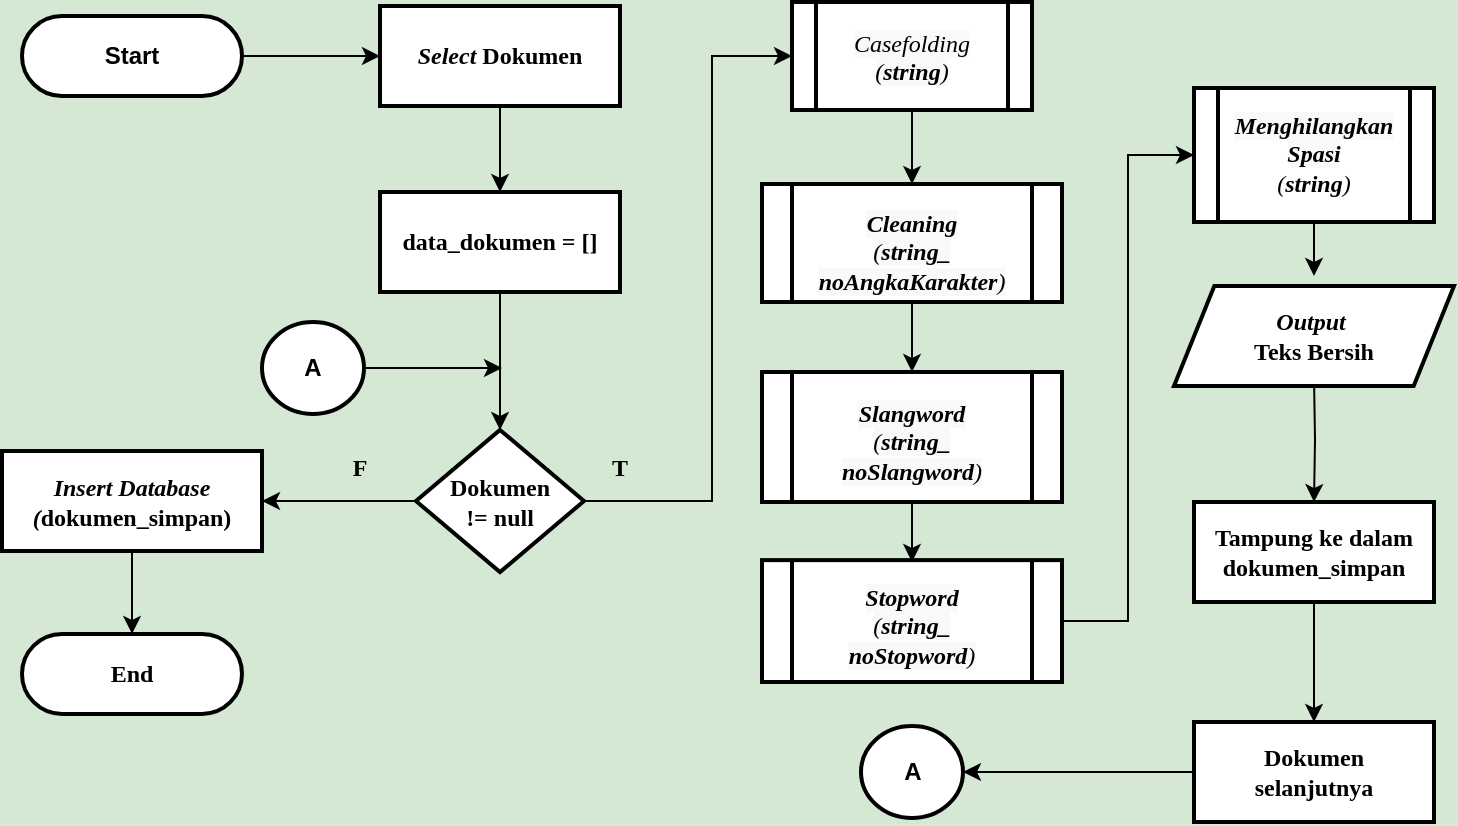 <mxfile version="14.2.9" type="device"><diagram id="H_fRqtyggIVv_zjI1ywA" name="Page-1"><mxGraphModel dx="1019" dy="492" grid="1" gridSize="10" guides="1" tooltips="1" connect="1" arrows="1" fold="1" page="1" pageScale="1" pageWidth="827" pageHeight="1169" background="#D5E8D4" math="0" shadow="0"><root><mxCell id="0"/><mxCell id="1" parent="0"/><mxCell id="vDEB3pKt81ETWoPvqLJy-43" style="edgeStyle=orthogonalEdgeStyle;rounded=0;orthogonalLoop=1;jettySize=auto;html=1;entryX=0.5;entryY=0;entryDx=0;entryDy=0;" parent="1" source="vDEB3pKt81ETWoPvqLJy-44" edge="1"><mxGeometry relative="1" as="geometry"><mxPoint x="676" y="157" as="targetPoint"/></mxGeometry></mxCell><mxCell id="vDEB3pKt81ETWoPvqLJy-44" value="" style="verticalLabelPosition=bottom;verticalAlign=top;html=1;shape=process;whiteSpace=wrap;rounded=1;size=0.1;arcSize=0;strokeWidth=2;" parent="1" vertex="1"><mxGeometry x="616" y="63" width="120" height="67" as="geometry"/></mxCell><mxCell id="vDEB3pKt81ETWoPvqLJy-45" style="edgeStyle=orthogonalEdgeStyle;rounded=0;orthogonalLoop=1;jettySize=auto;html=1;entryX=0;entryY=0.5;entryDx=0;entryDy=0;" parent="1" source="vDEB3pKt81ETWoPvqLJy-46" target="vDEB3pKt81ETWoPvqLJy-44" edge="1"><mxGeometry relative="1" as="geometry"><mxPoint x="575" y="56" as="targetPoint"/></mxGeometry></mxCell><mxCell id="vDEB3pKt81ETWoPvqLJy-46" value="" style="verticalLabelPosition=bottom;verticalAlign=top;html=1;shape=process;whiteSpace=wrap;rounded=1;size=0.1;arcSize=0;strokeWidth=2;" parent="1" vertex="1"><mxGeometry x="400" y="299.06" width="150" height="60.94" as="geometry"/></mxCell><mxCell id="vDEB3pKt81ETWoPvqLJy-47" style="edgeStyle=orthogonalEdgeStyle;rounded=0;orthogonalLoop=1;jettySize=auto;html=1;" parent="1" source="vDEB3pKt81ETWoPvqLJy-48" edge="1"><mxGeometry relative="1" as="geometry"><mxPoint x="475" y="300" as="targetPoint"/></mxGeometry></mxCell><mxCell id="vDEB3pKt81ETWoPvqLJy-48" value="" style="verticalLabelPosition=bottom;verticalAlign=top;html=1;shape=process;whiteSpace=wrap;rounded=1;size=0.1;arcSize=0;strokeWidth=2;" parent="1" vertex="1"><mxGeometry x="400" y="205" width="150" height="65" as="geometry"/></mxCell><mxCell id="vDEB3pKt81ETWoPvqLJy-49" style="edgeStyle=orthogonalEdgeStyle;rounded=0;orthogonalLoop=1;jettySize=auto;html=1;entryX=0.5;entryY=0;entryDx=0;entryDy=0;" parent="1" source="vDEB3pKt81ETWoPvqLJy-50" target="vDEB3pKt81ETWoPvqLJy-48" edge="1"><mxGeometry relative="1" as="geometry"/></mxCell><mxCell id="vDEB3pKt81ETWoPvqLJy-50" value="" style="verticalLabelPosition=bottom;verticalAlign=top;html=1;shape=process;whiteSpace=wrap;rounded=1;size=0.1;arcSize=0;strokeWidth=2;" parent="1" vertex="1"><mxGeometry x="400" y="111" width="150" height="59" as="geometry"/></mxCell><mxCell id="vDEB3pKt81ETWoPvqLJy-51" style="edgeStyle=orthogonalEdgeStyle;rounded=0;orthogonalLoop=1;jettySize=auto;html=1;entryX=0.5;entryY=0;entryDx=0;entryDy=0;" parent="1" source="vDEB3pKt81ETWoPvqLJy-52" target="vDEB3pKt81ETWoPvqLJy-50" edge="1"><mxGeometry relative="1" as="geometry"/></mxCell><mxCell id="vDEB3pKt81ETWoPvqLJy-52" value="" style="verticalLabelPosition=bottom;verticalAlign=top;html=1;shape=process;whiteSpace=wrap;rounded=1;size=0.1;arcSize=0;strokeWidth=2;" parent="1" vertex="1"><mxGeometry x="415" y="20" width="120" height="54" as="geometry"/></mxCell><mxCell id="vDEB3pKt81ETWoPvqLJy-53" style="edgeStyle=orthogonalEdgeStyle;rounded=0;orthogonalLoop=1;jettySize=auto;html=1;entryX=0.5;entryY=0;entryDx=0;entryDy=0;entryPerimeter=0;fontSize=12;" parent="1" edge="1"><mxGeometry relative="1" as="geometry"><mxPoint x="75" y="376" as="sourcePoint"/><Array as="points"><mxPoint x="75" y="416"/><mxPoint x="175" y="416"/><mxPoint x="175" y="76"/><mxPoint x="275" y="76"/></Array></mxGeometry></mxCell><mxCell id="vDEB3pKt81ETWoPvqLJy-54" value="&lt;b&gt;&lt;font face=&quot;Times New Roman&quot;&gt;End&lt;/font&gt;&lt;/b&gt;" style="rounded=1;whiteSpace=wrap;html=1;absoluteArcSize=1;arcSize=140;strokeWidth=2;fontSize=12;" parent="1" vertex="1"><mxGeometry x="30" y="335.94" width="110" height="40" as="geometry"/></mxCell><mxCell id="vDEB3pKt81ETWoPvqLJy-55" style="edgeStyle=orthogonalEdgeStyle;rounded=0;orthogonalLoop=1;jettySize=auto;html=1;" parent="1" source="vDEB3pKt81ETWoPvqLJy-56" target="vDEB3pKt81ETWoPvqLJy-58" edge="1"><mxGeometry relative="1" as="geometry"/></mxCell><mxCell id="vDEB3pKt81ETWoPvqLJy-56" value="&lt;b style=&quot;font-size: 12px&quot;&gt;Start&lt;/b&gt;" style="rounded=1;whiteSpace=wrap;html=1;absoluteArcSize=1;arcSize=140;strokeWidth=2;fontSize=12;" parent="1" vertex="1"><mxGeometry x="30" y="27" width="110" height="40" as="geometry"/></mxCell><mxCell id="vDEB3pKt81ETWoPvqLJy-57" style="edgeStyle=orthogonalEdgeStyle;rounded=0;orthogonalLoop=1;jettySize=auto;html=1;entryX=0.5;entryY=0;entryDx=0;entryDy=0;" parent="1" source="vDEB3pKt81ETWoPvqLJy-58" target="vDEB3pKt81ETWoPvqLJy-62" edge="1"><mxGeometry relative="1" as="geometry"><mxPoint x="269" y="117" as="targetPoint"/></mxGeometry></mxCell><mxCell id="vDEB3pKt81ETWoPvqLJy-58" value="&lt;b&gt;&lt;font face=&quot;Times New Roman&quot;&gt;&lt;i&gt;Select &lt;/i&gt;Dokumen&lt;/font&gt;&lt;/b&gt;" style="rounded=1;whiteSpace=wrap;html=1;absoluteArcSize=1;arcSize=0;strokeWidth=2;fontSize=12;" parent="1" vertex="1"><mxGeometry x="209" y="22" width="120" height="50" as="geometry"/></mxCell><mxCell id="vDEB3pKt81ETWoPvqLJy-61" style="edgeStyle=orthogonalEdgeStyle;rounded=0;orthogonalLoop=1;jettySize=auto;html=1;entryX=0.5;entryY=0;entryDx=0;entryDy=0;entryPerimeter=0;" parent="1" source="vDEB3pKt81ETWoPvqLJy-62" target="vDEB3pKt81ETWoPvqLJy-65" edge="1"><mxGeometry relative="1" as="geometry"/></mxCell><mxCell id="vDEB3pKt81ETWoPvqLJy-62" value="&lt;b&gt;&lt;font face=&quot;Times New Roman&quot;&gt;data_dokumen = []&lt;/font&gt;&lt;/b&gt;" style="rounded=1;whiteSpace=wrap;html=1;absoluteArcSize=1;arcSize=0;strokeWidth=2;fontSize=12;" parent="1" vertex="1"><mxGeometry x="209" y="115" width="120" height="50" as="geometry"/></mxCell><mxCell id="vDEB3pKt81ETWoPvqLJy-63" style="edgeStyle=orthogonalEdgeStyle;rounded=0;orthogonalLoop=1;jettySize=auto;html=1;entryX=0;entryY=0.5;entryDx=0;entryDy=0;" parent="1" source="vDEB3pKt81ETWoPvqLJy-65" edge="1"><mxGeometry relative="1" as="geometry"><mxPoint x="415" y="47" as="targetPoint"/><Array as="points"><mxPoint x="375" y="270"/><mxPoint x="375" y="47"/></Array></mxGeometry></mxCell><mxCell id="vDEB3pKt81ETWoPvqLJy-64" style="edgeStyle=orthogonalEdgeStyle;rounded=0;orthogonalLoop=1;jettySize=auto;html=1;entryX=1;entryY=0.5;entryDx=0;entryDy=0;" parent="1" source="vDEB3pKt81ETWoPvqLJy-65" target="vDEB3pKt81ETWoPvqLJy-67" edge="1"><mxGeometry relative="1" as="geometry"/></mxCell><mxCell id="vDEB3pKt81ETWoPvqLJy-65" value="&lt;font face=&quot;Times New Roman&quot;&gt;Dokumen&lt;br&gt;!= null&lt;/font&gt;" style="strokeWidth=2;html=1;shape=mxgraph.flowchart.decision;whiteSpace=wrap;rounded=1;fontStyle=1" parent="1" vertex="1"><mxGeometry x="227" y="233.97" width="84" height="71.06" as="geometry"/></mxCell><mxCell id="vDEB3pKt81ETWoPvqLJy-66" style="edgeStyle=orthogonalEdgeStyle;rounded=0;orthogonalLoop=1;jettySize=auto;html=1;entryX=0.5;entryY=0;entryDx=0;entryDy=0;" parent="1" source="vDEB3pKt81ETWoPvqLJy-67" target="vDEB3pKt81ETWoPvqLJy-54" edge="1"><mxGeometry relative="1" as="geometry"/></mxCell><mxCell id="vDEB3pKt81ETWoPvqLJy-67" value="&lt;b&gt;&lt;font face=&quot;Times New Roman&quot;&gt;&lt;i&gt;Insert Database&lt;br&gt;(&lt;/i&gt;dokumen_simpan)&lt;/font&gt;&lt;br&gt;&lt;/b&gt;" style="rounded=1;whiteSpace=wrap;html=1;absoluteArcSize=1;arcSize=0;strokeWidth=2;fontSize=12;" parent="1" vertex="1"><mxGeometry x="20" y="244.5" width="130" height="50" as="geometry"/></mxCell><mxCell id="vDEB3pKt81ETWoPvqLJy-68" value="&lt;font face=&quot;Times New Roman&quot;&gt;T&lt;/font&gt;" style="text;html=1;strokeColor=none;fillColor=none;align=center;verticalAlign=middle;whiteSpace=wrap;rounded=0;fontStyle=1" parent="1" vertex="1"><mxGeometry x="309" y="243.06" width="40" height="20" as="geometry"/></mxCell><mxCell id="vDEB3pKt81ETWoPvqLJy-69" value="&lt;font face=&quot;Times New Roman&quot;&gt;F&lt;/font&gt;" style="text;html=1;strokeColor=none;fillColor=none;align=center;verticalAlign=middle;whiteSpace=wrap;rounded=0;fontStyle=1" parent="1" vertex="1"><mxGeometry x="179" y="243.0" width="40" height="20" as="geometry"/></mxCell><mxCell id="vDEB3pKt81ETWoPvqLJy-70" style="edgeStyle=orthogonalEdgeStyle;rounded=0;orthogonalLoop=1;jettySize=auto;html=1;entryX=0.5;entryY=0;entryDx=0;entryDy=0;" parent="1" source="vDEB3pKt81ETWoPvqLJy-71" target="vDEB3pKt81ETWoPvqLJy-73" edge="1"><mxGeometry relative="1" as="geometry"/></mxCell><mxCell id="vDEB3pKt81ETWoPvqLJy-71" value="&lt;font face=&quot;Times New Roman&quot;&gt;&lt;b&gt;Tampung ke dalam&lt;br&gt;&lt;/b&gt;&lt;b&gt;dokumen_simpan&lt;/b&gt;&lt;/font&gt;&lt;b&gt;&lt;br&gt;&lt;/b&gt;" style="rounded=1;whiteSpace=wrap;html=1;absoluteArcSize=1;arcSize=0;strokeWidth=2;fontSize=12;" parent="1" vertex="1"><mxGeometry x="616" y="270.0" width="120" height="50" as="geometry"/></mxCell><mxCell id="vDEB3pKt81ETWoPvqLJy-84" style="edgeStyle=orthogonalEdgeStyle;rounded=0;orthogonalLoop=1;jettySize=auto;html=1;entryX=1;entryY=0.5;entryDx=0;entryDy=0;entryPerimeter=0;" parent="1" source="vDEB3pKt81ETWoPvqLJy-73" target="vDEB3pKt81ETWoPvqLJy-83" edge="1"><mxGeometry relative="1" as="geometry"/></mxCell><mxCell id="vDEB3pKt81ETWoPvqLJy-73" value="&lt;font face=&quot;Times New Roman&quot;&gt;Dokumen&lt;br&gt;selanjutnya&lt;/font&gt;" style="rounded=1;whiteSpace=wrap;html=1;absoluteArcSize=1;arcSize=0;strokeWidth=2;fontSize=12;fontStyle=1" parent="1" vertex="1"><mxGeometry x="616" y="380.0" width="120" height="50" as="geometry"/></mxCell><mxCell id="vDEB3pKt81ETWoPvqLJy-74" value="&lt;i style=&quot;text-indent: 0px ; background-color: rgb(248 , 249 , 250)&quot;&gt;&lt;font face=&quot;Times New Roman&quot;&gt;&lt;b style=&quot;color: rgb(0 , 0 , 0) ; font-size: 12px ; font-weight: 400 ; letter-spacing: normal ; text-transform: none ; word-spacing: 0px&quot;&gt;Casefolding&lt;/b&gt;&lt;br&gt;&lt;b style=&quot;color: rgb(0 , 0 , 0) ; font-size: 12px ; font-weight: 400 ; letter-spacing: normal ; text-transform: none ; word-spacing: 0px&quot;&gt;(&lt;/b&gt;&lt;span style=&quot;font-size: 12px&quot;&gt;&lt;b&gt;string&lt;/b&gt;&lt;/span&gt;&lt;b style=&quot;color: rgb(0 , 0 , 0) ; font-size: 12px ; font-weight: 400 ; letter-spacing: normal ; text-transform: none ; word-spacing: 0px&quot;&gt;)&lt;/b&gt;&lt;/font&gt;&lt;/i&gt;" style="text;whiteSpace=wrap;html=1;align=center;" parent="1" vertex="1"><mxGeometry x="430" y="27" width="90" height="40" as="geometry"/></mxCell><mxCell id="vDEB3pKt81ETWoPvqLJy-75" value="&lt;font face=&quot;Times New Roman&quot;&gt;&lt;b style=&quot;color: rgb(0 , 0 , 0) ; font-size: 12px ; font-style: normal ; letter-spacing: normal ; text-indent: 0px ; text-transform: none ; word-spacing: 0px ; background-color: rgb(248 , 249 , 250)&quot;&gt;&lt;i&gt;Cleaning&lt;br&gt;&lt;/i&gt;&lt;/b&gt;&lt;i style=&quot;text-indent: 0px ; background-color: rgb(248 , 249 , 250)&quot;&gt;&lt;b style=&quot;color: rgb(0 , 0 , 0) ; font-size: 12px ; font-weight: 400 ; letter-spacing: normal ; text-transform: none ; word-spacing: 0px&quot;&gt;(&lt;/b&gt;&lt;span style=&quot;font-size: 12px&quot;&gt;&lt;b&gt;string_&lt;br&gt;noAngkaKarakter&lt;/b&gt;&lt;/span&gt;&lt;b style=&quot;color: rgb(0 , 0 , 0) ; font-size: 12px ; font-weight: 400 ; letter-spacing: normal ; text-transform: none ; word-spacing: 0px&quot;&gt;)&lt;/b&gt;&lt;/i&gt;&lt;/font&gt;" style="text;whiteSpace=wrap;html=1;align=center;" parent="1" vertex="1"><mxGeometry x="430" y="117" width="90" height="53" as="geometry"/></mxCell><mxCell id="vDEB3pKt81ETWoPvqLJy-76" value="&lt;font face=&quot;Times New Roman&quot;&gt;&lt;b style=&quot;color: rgb(0 , 0 , 0) ; font-size: 12px ; font-style: normal ; letter-spacing: normal ; text-indent: 0px ; text-transform: none ; word-spacing: 0px ; background-color: rgb(248 , 249 , 250)&quot;&gt;&lt;i&gt;Slangword&lt;br&gt;&lt;/i&gt;&lt;/b&gt;&lt;i style=&quot;text-indent: 0px ; background-color: rgb(248 , 249 , 250)&quot;&gt;&lt;b style=&quot;color: rgb(0 , 0 , 0) ; font-size: 12px ; font-weight: 400 ; letter-spacing: normal ; text-transform: none ; word-spacing: 0px&quot;&gt;(&lt;/b&gt;&lt;span style=&quot;font-size: 12px&quot;&gt;&lt;b&gt;string_&lt;br&gt;noSlangword&lt;/b&gt;&lt;/span&gt;&lt;b style=&quot;color: rgb(0 , 0 , 0) ; font-size: 12px ; font-weight: 400 ; letter-spacing: normal ; text-transform: none ; word-spacing: 0px&quot;&gt;)&lt;/b&gt;&lt;/i&gt;&lt;/font&gt;" style="text;whiteSpace=wrap;html=1;align=center;" parent="1" vertex="1"><mxGeometry x="430" y="212" width="90" height="40" as="geometry"/></mxCell><mxCell id="vDEB3pKt81ETWoPvqLJy-77" value="&lt;font face=&quot;Times New Roman&quot;&gt;&lt;b style=&quot;color: rgb(0 , 0 , 0) ; font-size: 12px ; font-style: normal ; letter-spacing: normal ; text-indent: 0px ; text-transform: none ; word-spacing: 0px ; background-color: rgb(248 , 249 , 250)&quot;&gt;&lt;i&gt;Menghilangkan&lt;br&gt;Spasi&lt;br&gt;&lt;/i&gt;&lt;/b&gt;&lt;i&gt;(&lt;b&gt;string&lt;/b&gt;)&lt;/i&gt;&lt;/font&gt;" style="text;whiteSpace=wrap;html=1;align=center;" parent="1" vertex="1"><mxGeometry x="631" y="68" width="90" height="40" as="geometry"/></mxCell><mxCell id="vDEB3pKt81ETWoPvqLJy-78" value="&lt;font face=&quot;Times New Roman&quot;&gt;&lt;b style=&quot;color: rgb(0 , 0 , 0) ; font-size: 12px ; font-style: normal ; letter-spacing: normal ; text-indent: 0px ; text-transform: none ; word-spacing: 0px ; background-color: rgb(248 , 249 , 250)&quot;&gt;&lt;i&gt;Stopword&lt;br&gt;&lt;/i&gt;&lt;/b&gt;&lt;i style=&quot;text-indent: 0px ; background-color: rgb(248 , 249 , 250)&quot;&gt;&lt;b style=&quot;color: rgb(0 , 0 , 0) ; font-size: 12px ; font-weight: 400 ; letter-spacing: normal ; text-transform: none ; word-spacing: 0px&quot;&gt;(&lt;/b&gt;&lt;span style=&quot;font-size: 12px&quot;&gt;&lt;b&gt;string_&lt;br&gt;noStopword&lt;/b&gt;&lt;/span&gt;&lt;b style=&quot;color: rgb(0 , 0 , 0) ; font-size: 12px ; font-weight: 400 ; letter-spacing: normal ; text-transform: none ; word-spacing: 0px&quot;&gt;)&lt;/b&gt;&lt;/i&gt;&lt;/font&gt;" style="text;whiteSpace=wrap;html=1;align=center;" parent="1" vertex="1"><mxGeometry x="430" y="304.06" width="90" height="40" as="geometry"/></mxCell><mxCell id="vDEB3pKt81ETWoPvqLJy-79" style="edgeStyle=orthogonalEdgeStyle;rounded=0;orthogonalLoop=1;jettySize=auto;html=1;entryX=0.5;entryY=0;entryDx=0;entryDy=0;" parent="1" target="vDEB3pKt81ETWoPvqLJy-71" edge="1"><mxGeometry relative="1" as="geometry"><mxPoint x="676" y="207" as="sourcePoint"/></mxGeometry></mxCell><mxCell id="vDEB3pKt81ETWoPvqLJy-80" value="&lt;font face=&quot;Times New Roman&quot;&gt;&lt;i&gt;Output&amp;nbsp; &lt;/i&gt;&lt;br&gt;Teks Bersih&lt;/font&gt;" style="shape=parallelogram;html=1;strokeWidth=2;perimeter=parallelogramPerimeter;whiteSpace=wrap;rounded=1;arcSize=0;size=0.144;fontSize=12;fontStyle=1" parent="1" vertex="1"><mxGeometry x="606" y="162" width="140" height="50" as="geometry"/></mxCell><mxCell id="vDEB3pKt81ETWoPvqLJy-82" style="edgeStyle=orthogonalEdgeStyle;rounded=0;orthogonalLoop=1;jettySize=auto;html=1;" parent="1" source="vDEB3pKt81ETWoPvqLJy-81" edge="1"><mxGeometry relative="1" as="geometry"><mxPoint x="270" y="203" as="targetPoint"/></mxGeometry></mxCell><mxCell id="vDEB3pKt81ETWoPvqLJy-81" value="&lt;b&gt;A&lt;/b&gt;" style="strokeWidth=2;html=1;shape=mxgraph.flowchart.start_2;whiteSpace=wrap;" parent="1" vertex="1"><mxGeometry x="150" y="180" width="51" height="45.94" as="geometry"/></mxCell><mxCell id="vDEB3pKt81ETWoPvqLJy-83" value="&lt;b&gt;A&lt;/b&gt;" style="strokeWidth=2;html=1;shape=mxgraph.flowchart.start_2;whiteSpace=wrap;" parent="1" vertex="1"><mxGeometry x="449.5" y="382.03" width="51" height="45.94" as="geometry"/></mxCell></root></mxGraphModel></diagram></mxfile>
